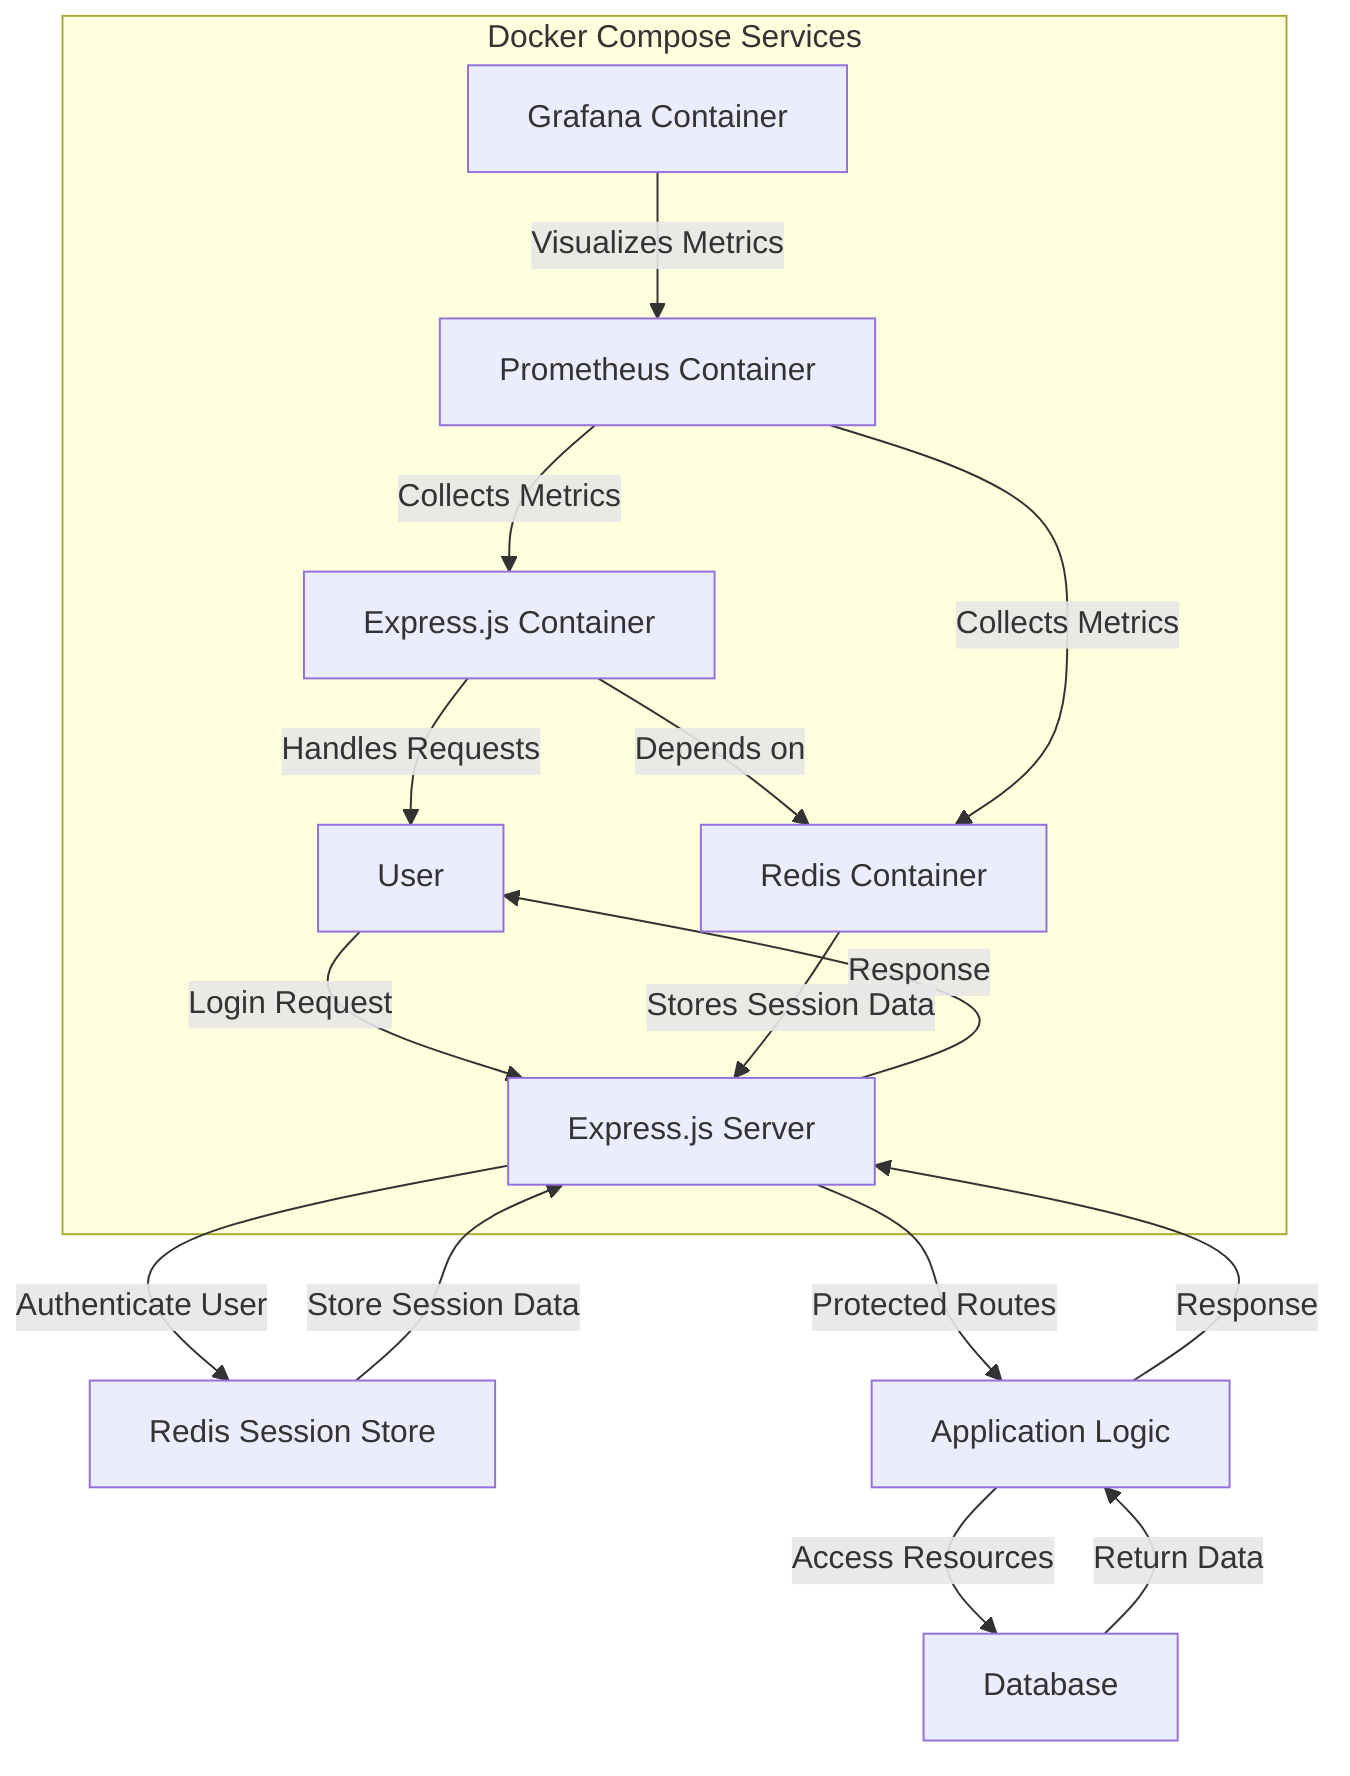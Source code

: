 graph TD
    A[User] -->|Login Request| B[Express.js Server]
    B -->|Authenticate User| C[Redis Session Store]
    C -->|Store Session Data| B
    B -->|Protected Routes| D[Application Logic]
    D -->|Access Resources| E[Database]
    E -->|Return Data| D
    D -->|Response| B
    B -->|Response| A

    subgraph Docker Compose Services
        F[Redis Container] -->|Stores Session Data| B
        G[Express.js Container] -->|Handles Requests| A
        G -->|Depends on| F
        H[Prometheus Container] -->|Collects Metrics| G
        H -->|Collects Metrics| F
        I[Grafana Container] -->|Visualizes Metrics| H
    end